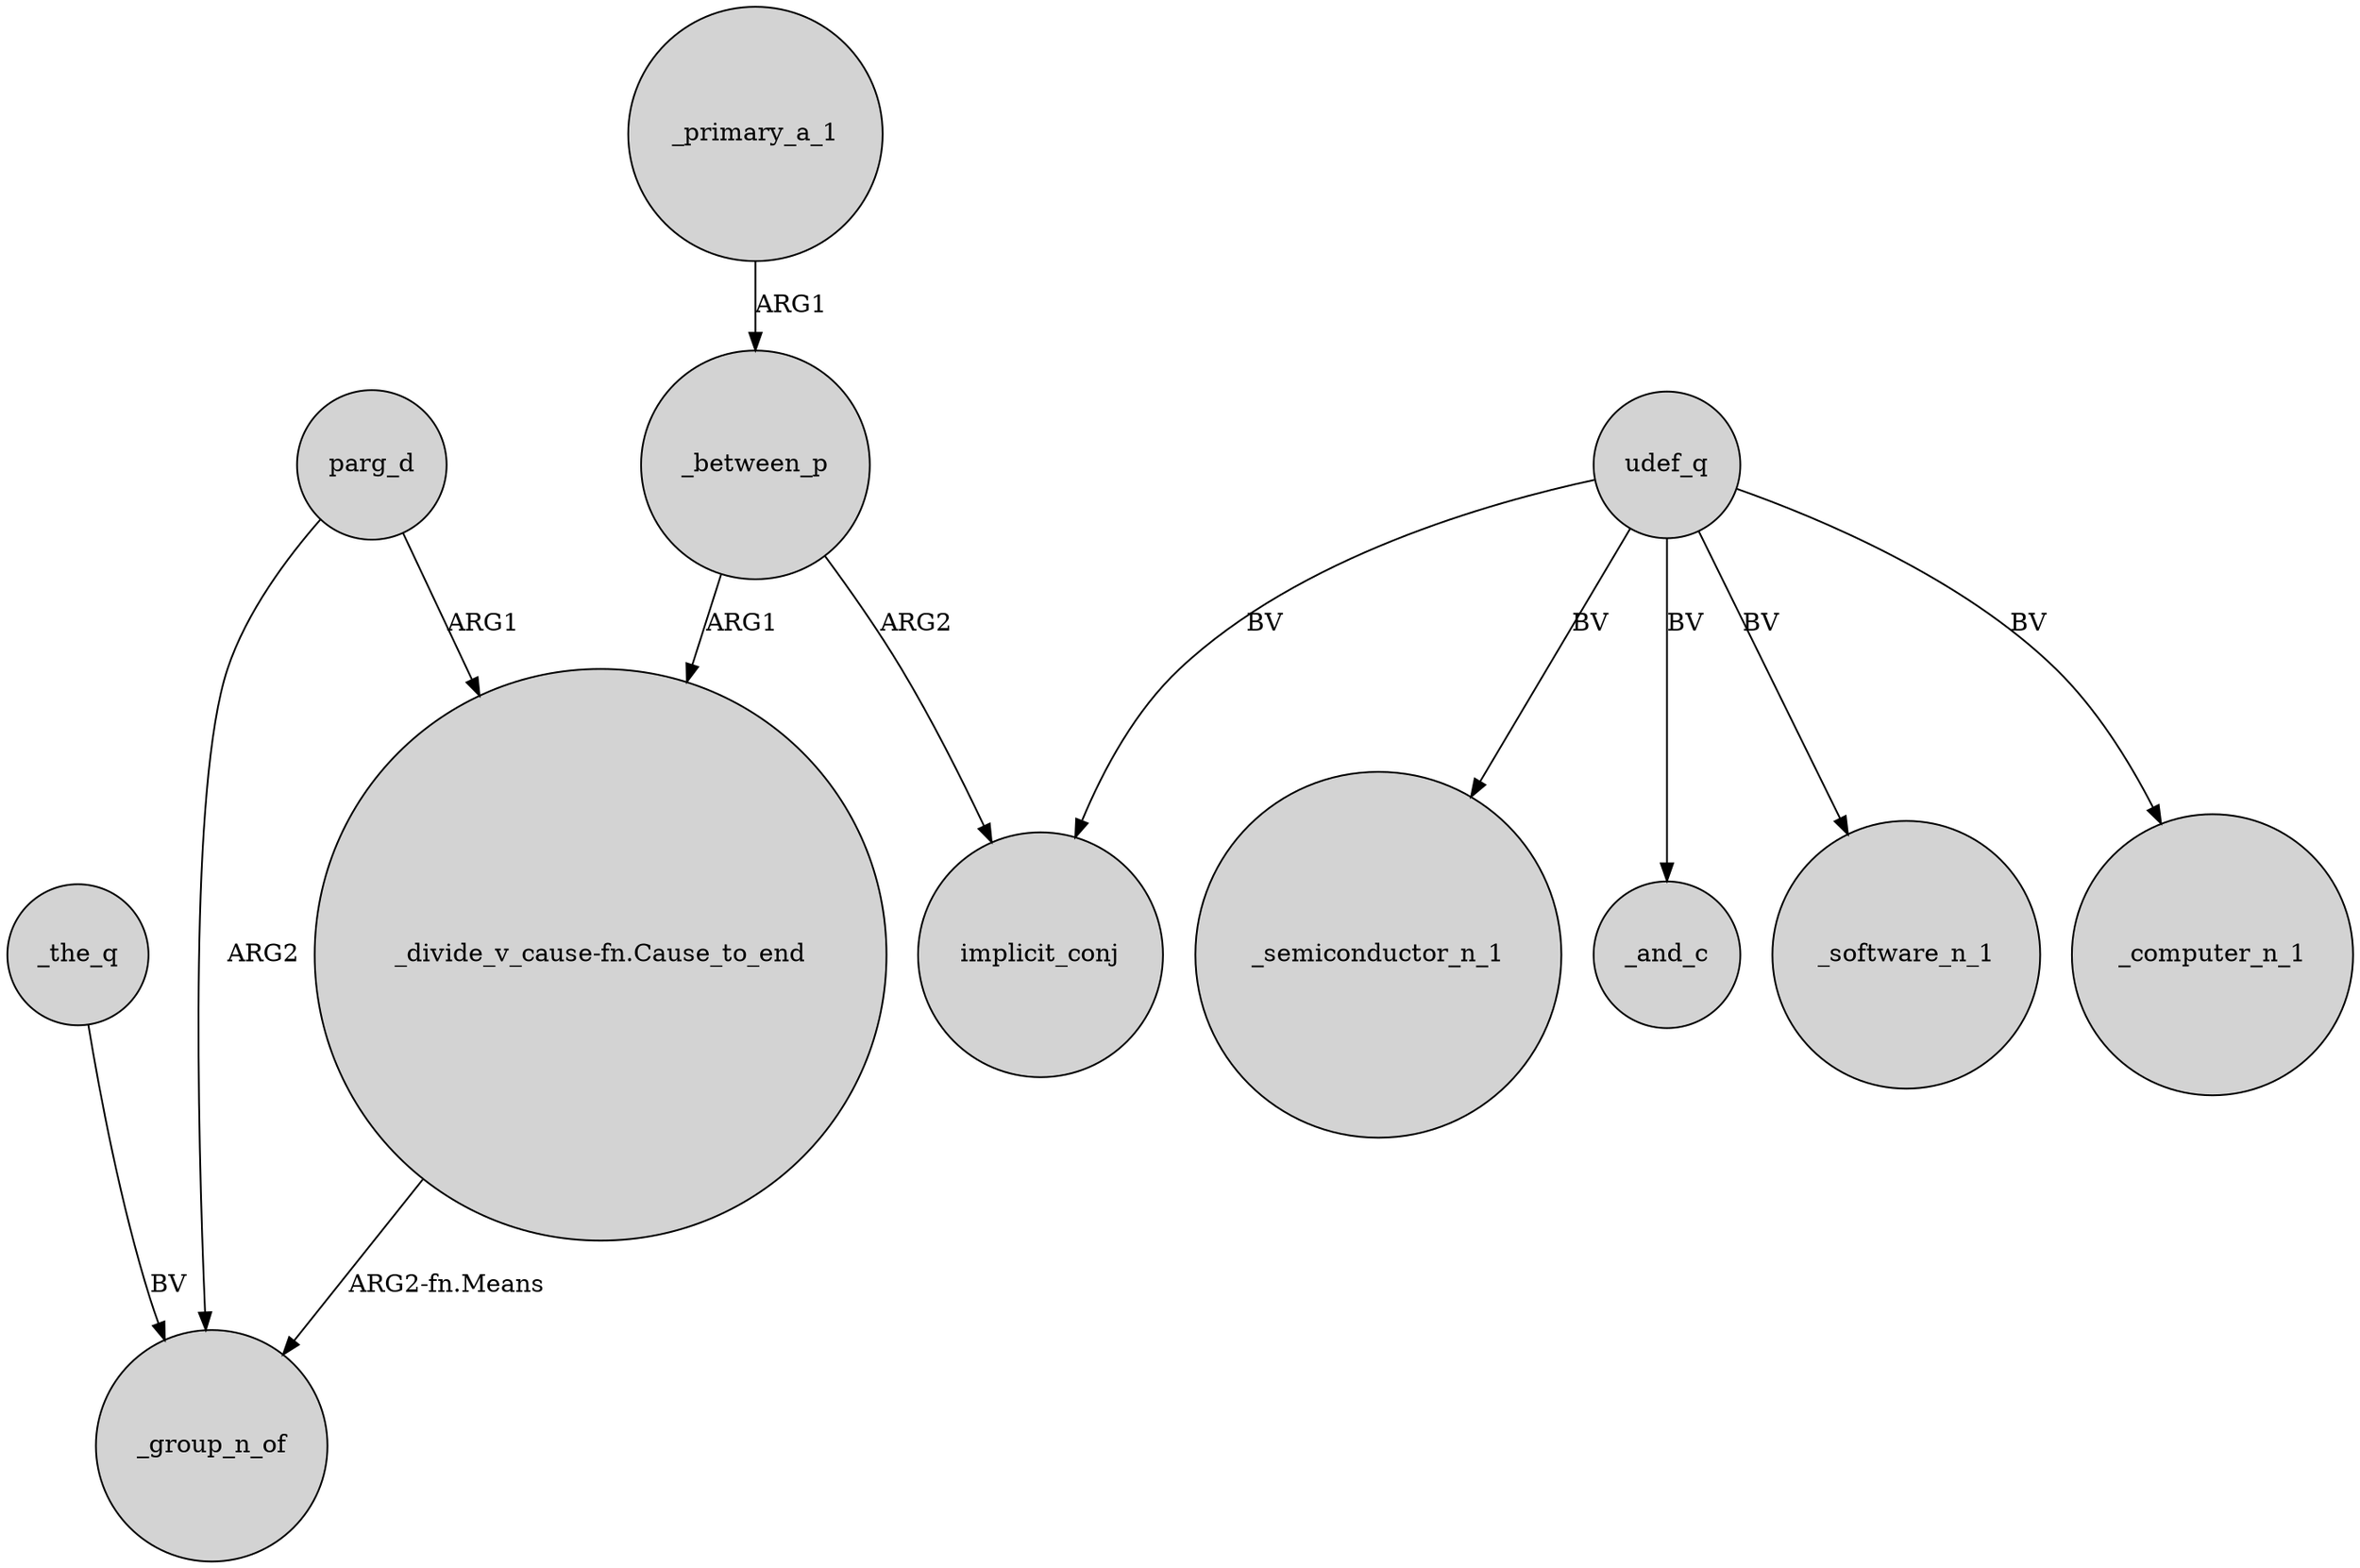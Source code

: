 digraph {
	node [shape=circle style=filled]
	_between_p -> "_divide_v_cause-fn.Cause_to_end" [label=ARG1]
	udef_q -> _semiconductor_n_1 [label=BV]
	udef_q -> _and_c [label=BV]
	"_divide_v_cause-fn.Cause_to_end" -> _group_n_of [label="ARG2-fn.Means"]
	udef_q -> _software_n_1 [label=BV]
	_the_q -> _group_n_of [label=BV]
	parg_d -> _group_n_of [label=ARG2]
	udef_q -> _computer_n_1 [label=BV]
	_primary_a_1 -> _between_p [label=ARG1]
	_between_p -> implicit_conj [label=ARG2]
	udef_q -> implicit_conj [label=BV]
	parg_d -> "_divide_v_cause-fn.Cause_to_end" [label=ARG1]
}
